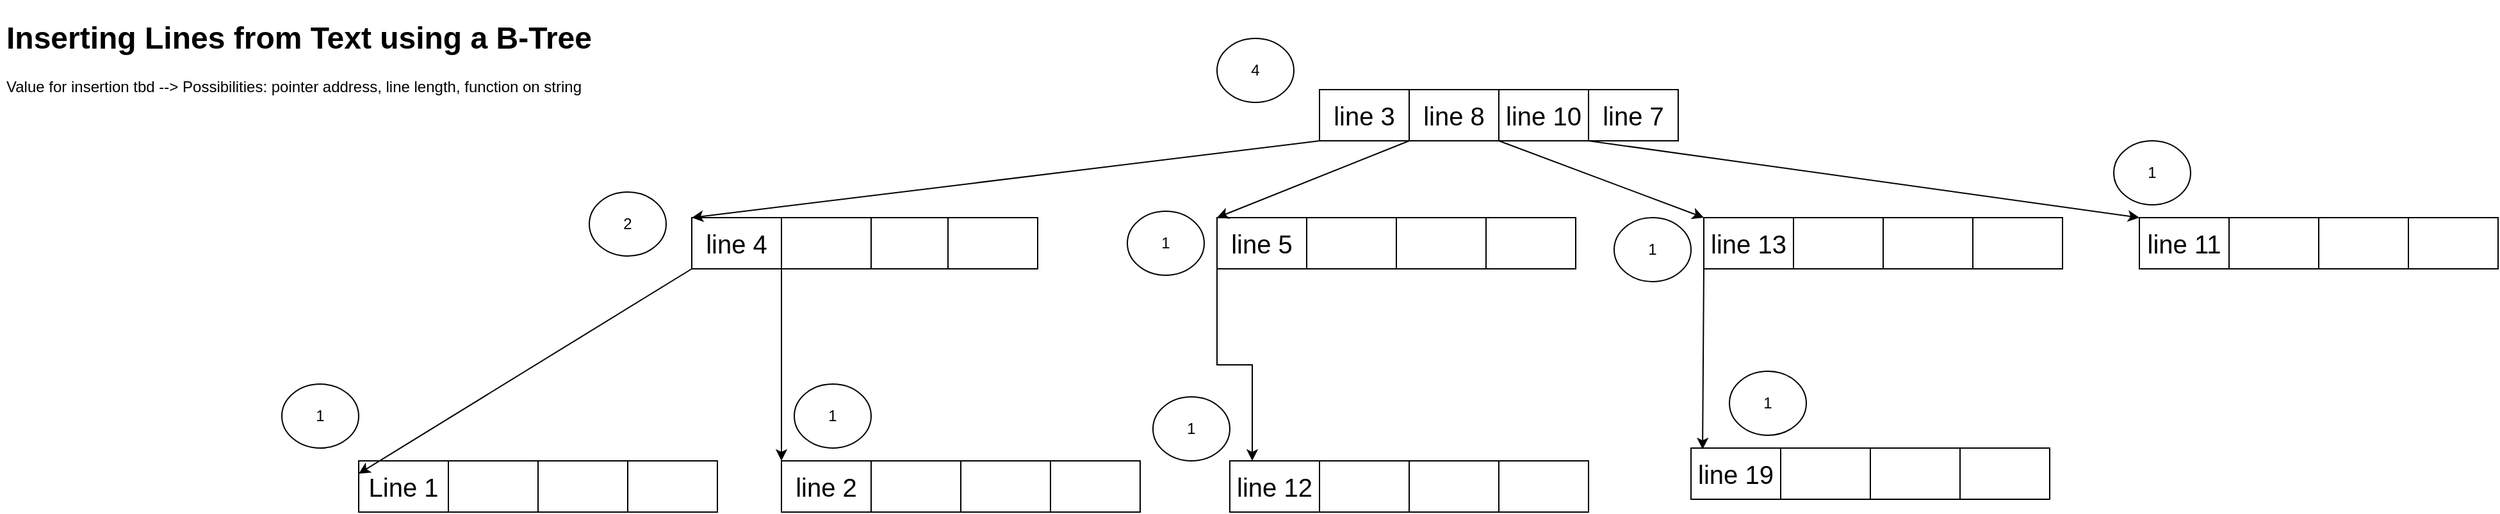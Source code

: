 <mxfile version="20.5.3" type="device"><diagram id="gk7dsXJBaDr_yVugtrdt" name="Page-1"><mxGraphModel dx="2912" dy="1122" grid="1" gridSize="10" guides="1" tooltips="1" connect="1" arrows="1" fold="1" page="1" pageScale="1" pageWidth="850" pageHeight="1100" math="0" shadow="0"><root><mxCell id="0"/><mxCell id="1" parent="0"/><mxCell id="bs_29YE0ZH8uC9sHmape-9" value="line 3" style="rounded=0;whiteSpace=wrap;html=1;fontSize=20;" parent="1" vertex="1"><mxGeometry x="260" y="90" width="70" height="40" as="geometry"/></mxCell><mxCell id="uPQfDZkoJX4d4yosJIUr-1" value="line 8" style="rounded=0;whiteSpace=wrap;html=1;fontSize=20;" vertex="1" parent="1"><mxGeometry x="330" y="90" width="70" height="40" as="geometry"/></mxCell><mxCell id="uPQfDZkoJX4d4yosJIUr-2" value="line 10" style="rounded=0;whiteSpace=wrap;html=1;fontSize=20;" vertex="1" parent="1"><mxGeometry x="400" y="90" width="70" height="40" as="geometry"/></mxCell><mxCell id="uPQfDZkoJX4d4yosJIUr-3" value="line 7" style="rounded=0;whiteSpace=wrap;html=1;fontSize=20;" vertex="1" parent="1"><mxGeometry x="470" y="90" width="70" height="40" as="geometry"/></mxCell><mxCell id="uPQfDZkoJX4d4yosJIUr-4" value="line 4" style="rounded=0;whiteSpace=wrap;html=1;fontSize=20;" vertex="1" parent="1"><mxGeometry x="-230" y="190" width="70" height="40" as="geometry"/></mxCell><mxCell id="uPQfDZkoJX4d4yosJIUr-5" value="" style="rounded=0;whiteSpace=wrap;html=1;fontSize=20;" vertex="1" parent="1"><mxGeometry x="-30" y="190" width="70" height="40" as="geometry"/></mxCell><mxCell id="uPQfDZkoJX4d4yosJIUr-6" value="" style="rounded=0;whiteSpace=wrap;html=1;fontSize=20;" vertex="1" parent="1"><mxGeometry x="-100" y="190" width="70" height="40" as="geometry"/></mxCell><mxCell id="uPQfDZkoJX4d4yosJIUr-7" value="" style="rounded=0;whiteSpace=wrap;html=1;fontSize=20;" vertex="1" parent="1"><mxGeometry x="-160" y="190" width="70" height="40" as="geometry"/></mxCell><mxCell id="uPQfDZkoJX4d4yosJIUr-57" style="edgeStyle=orthogonalEdgeStyle;rounded=0;orthogonalLoop=1;jettySize=auto;html=1;exitX=0;exitY=1;exitDx=0;exitDy=0;entryX=0.25;entryY=0;entryDx=0;entryDy=0;" edge="1" parent="1" source="uPQfDZkoJX4d4yosJIUr-8" target="uPQfDZkoJX4d4yosJIUr-28"><mxGeometry relative="1" as="geometry"/></mxCell><mxCell id="uPQfDZkoJX4d4yosJIUr-8" value="line 5" style="rounded=0;whiteSpace=wrap;html=1;fontSize=20;" vertex="1" parent="1"><mxGeometry x="180" y="190" width="70" height="40" as="geometry"/></mxCell><mxCell id="uPQfDZkoJX4d4yosJIUr-9" value="" style="rounded=0;whiteSpace=wrap;html=1;fontSize=20;" vertex="1" parent="1"><mxGeometry x="250" y="190" width="70" height="40" as="geometry"/></mxCell><mxCell id="uPQfDZkoJX4d4yosJIUr-10" value="" style="rounded=0;whiteSpace=wrap;html=1;fontSize=20;" vertex="1" parent="1"><mxGeometry x="320" y="190" width="70" height="40" as="geometry"/></mxCell><mxCell id="uPQfDZkoJX4d4yosJIUr-11" value="" style="rounded=0;whiteSpace=wrap;html=1;fontSize=20;" vertex="1" parent="1"><mxGeometry x="390" y="190" width="70" height="40" as="geometry"/></mxCell><mxCell id="uPQfDZkoJX4d4yosJIUr-12" value="line 13" style="rounded=0;whiteSpace=wrap;html=1;fontSize=20;" vertex="1" parent="1"><mxGeometry x="560" y="190" width="70" height="40" as="geometry"/></mxCell><mxCell id="uPQfDZkoJX4d4yosJIUr-13" value="" style="rounded=0;whiteSpace=wrap;html=1;fontSize=20;" vertex="1" parent="1"><mxGeometry x="630" y="190" width="70" height="40" as="geometry"/></mxCell><mxCell id="uPQfDZkoJX4d4yosJIUr-14" value="" style="rounded=0;whiteSpace=wrap;html=1;fontSize=20;" vertex="1" parent="1"><mxGeometry x="700" y="190" width="70" height="40" as="geometry"/></mxCell><mxCell id="uPQfDZkoJX4d4yosJIUr-15" value="" style="rounded=0;whiteSpace=wrap;html=1;fontSize=20;" vertex="1" parent="1"><mxGeometry x="770" y="190" width="70" height="40" as="geometry"/></mxCell><mxCell id="uPQfDZkoJX4d4yosJIUr-16" value="Line 1" style="rounded=0;whiteSpace=wrap;html=1;fontSize=20;" vertex="1" parent="1"><mxGeometry x="-490" y="380" width="70" height="40" as="geometry"/></mxCell><mxCell id="uPQfDZkoJX4d4yosJIUr-17" value="" style="rounded=0;whiteSpace=wrap;html=1;fontSize=20;" vertex="1" parent="1"><mxGeometry x="-420" y="380" width="70" height="40" as="geometry"/></mxCell><mxCell id="uPQfDZkoJX4d4yosJIUr-18" value="" style="rounded=0;whiteSpace=wrap;html=1;fontSize=20;" vertex="1" parent="1"><mxGeometry x="-350" y="380" width="70" height="40" as="geometry"/></mxCell><mxCell id="uPQfDZkoJX4d4yosJIUr-19" value="" style="rounded=0;whiteSpace=wrap;html=1;fontSize=20;" vertex="1" parent="1"><mxGeometry x="-280" y="380" width="70" height="40" as="geometry"/></mxCell><mxCell id="uPQfDZkoJX4d4yosJIUr-20" value="line 11" style="rounded=0;whiteSpace=wrap;html=1;fontSize=20;" vertex="1" parent="1"><mxGeometry x="900" y="190" width="70" height="40" as="geometry"/></mxCell><mxCell id="uPQfDZkoJX4d4yosJIUr-21" value="" style="rounded=0;whiteSpace=wrap;html=1;fontSize=20;" vertex="1" parent="1"><mxGeometry x="970" y="190" width="70" height="40" as="geometry"/></mxCell><mxCell id="uPQfDZkoJX4d4yosJIUr-22" value="" style="rounded=0;whiteSpace=wrap;html=1;fontSize=20;" vertex="1" parent="1"><mxGeometry x="1040" y="190" width="70" height="40" as="geometry"/></mxCell><mxCell id="uPQfDZkoJX4d4yosJIUr-23" value="" style="rounded=0;whiteSpace=wrap;html=1;fontSize=20;" vertex="1" parent="1"><mxGeometry x="1110" y="190" width="70" height="40" as="geometry"/></mxCell><mxCell id="uPQfDZkoJX4d4yosJIUr-24" value="line 2" style="rounded=0;whiteSpace=wrap;html=1;fontSize=20;" vertex="1" parent="1"><mxGeometry x="-160" y="380" width="70" height="40" as="geometry"/></mxCell><mxCell id="uPQfDZkoJX4d4yosJIUr-25" value="" style="rounded=0;whiteSpace=wrap;html=1;fontSize=20;" vertex="1" parent="1"><mxGeometry x="-90" y="380" width="70" height="40" as="geometry"/></mxCell><mxCell id="uPQfDZkoJX4d4yosJIUr-26" value="" style="rounded=0;whiteSpace=wrap;html=1;fontSize=20;" vertex="1" parent="1"><mxGeometry x="-20" y="380" width="70" height="40" as="geometry"/></mxCell><mxCell id="uPQfDZkoJX4d4yosJIUr-27" value="" style="rounded=0;whiteSpace=wrap;html=1;fontSize=20;" vertex="1" parent="1"><mxGeometry x="50" y="380" width="70" height="40" as="geometry"/></mxCell><mxCell id="uPQfDZkoJX4d4yosJIUr-28" value="line 12" style="rounded=0;whiteSpace=wrap;html=1;fontSize=20;" vertex="1" parent="1"><mxGeometry x="190" y="380" width="70" height="40" as="geometry"/></mxCell><mxCell id="uPQfDZkoJX4d4yosJIUr-29" value="" style="rounded=0;whiteSpace=wrap;html=1;fontSize=20;" vertex="1" parent="1"><mxGeometry x="260" y="380" width="70" height="40" as="geometry"/></mxCell><mxCell id="uPQfDZkoJX4d4yosJIUr-30" value="" style="rounded=0;whiteSpace=wrap;html=1;fontSize=20;" vertex="1" parent="1"><mxGeometry x="330" y="380" width="70" height="40" as="geometry"/></mxCell><mxCell id="uPQfDZkoJX4d4yosJIUr-31" value="" style="rounded=0;whiteSpace=wrap;html=1;fontSize=20;" vertex="1" parent="1"><mxGeometry x="400" y="380" width="70" height="40" as="geometry"/></mxCell><mxCell id="uPQfDZkoJX4d4yosJIUr-32" value="line 19" style="rounded=0;whiteSpace=wrap;html=1;fontSize=20;" vertex="1" parent="1"><mxGeometry x="550" y="370" width="70" height="40" as="geometry"/></mxCell><mxCell id="uPQfDZkoJX4d4yosJIUr-33" value="" style="rounded=0;whiteSpace=wrap;html=1;fontSize=20;" vertex="1" parent="1"><mxGeometry x="620" y="370" width="70" height="40" as="geometry"/></mxCell><mxCell id="uPQfDZkoJX4d4yosJIUr-34" value="" style="rounded=0;whiteSpace=wrap;html=1;fontSize=20;" vertex="1" parent="1"><mxGeometry x="690" y="370" width="70" height="40" as="geometry"/></mxCell><mxCell id="uPQfDZkoJX4d4yosJIUr-35" value="" style="rounded=0;whiteSpace=wrap;html=1;fontSize=20;" vertex="1" parent="1"><mxGeometry x="760" y="370" width="70" height="40" as="geometry"/></mxCell><mxCell id="uPQfDZkoJX4d4yosJIUr-36" value="" style="endArrow=classic;html=1;rounded=0;exitX=0;exitY=1;exitDx=0;exitDy=0;entryX=0;entryY=0;entryDx=0;entryDy=0;" edge="1" parent="1" source="bs_29YE0ZH8uC9sHmape-9" target="uPQfDZkoJX4d4yosJIUr-4"><mxGeometry width="50" height="50" relative="1" as="geometry"><mxPoint x="560" y="600" as="sourcePoint"/><mxPoint x="610" y="550" as="targetPoint"/></mxGeometry></mxCell><mxCell id="uPQfDZkoJX4d4yosJIUr-37" value="" style="endArrow=classic;html=1;rounded=0;exitX=0;exitY=1;exitDx=0;exitDy=0;entryX=0;entryY=0;entryDx=0;entryDy=0;" edge="1" parent="1" source="uPQfDZkoJX4d4yosJIUr-1" target="uPQfDZkoJX4d4yosJIUr-8"><mxGeometry width="50" height="50" relative="1" as="geometry"><mxPoint x="560" y="600" as="sourcePoint"/><mxPoint x="610" y="550" as="targetPoint"/></mxGeometry></mxCell><mxCell id="uPQfDZkoJX4d4yosJIUr-38" value="" style="endArrow=classic;html=1;rounded=0;exitX=1;exitY=1;exitDx=0;exitDy=0;entryX=0;entryY=0;entryDx=0;entryDy=0;" edge="1" parent="1" source="uPQfDZkoJX4d4yosJIUr-1" target="uPQfDZkoJX4d4yosJIUr-12"><mxGeometry width="50" height="50" relative="1" as="geometry"><mxPoint x="340" y="140" as="sourcePoint"/><mxPoint x="340" y="200" as="targetPoint"/></mxGeometry></mxCell><mxCell id="uPQfDZkoJX4d4yosJIUr-39" value="" style="endArrow=classic;html=1;rounded=0;exitX=0;exitY=1;exitDx=0;exitDy=0;entryX=0.129;entryY=0.025;entryDx=0;entryDy=0;entryPerimeter=0;" edge="1" parent="1" source="uPQfDZkoJX4d4yosJIUr-12" target="uPQfDZkoJX4d4yosJIUr-32"><mxGeometry width="50" height="50" relative="1" as="geometry"><mxPoint x="200" y="150" as="sourcePoint"/><mxPoint x="200" y="210" as="targetPoint"/></mxGeometry></mxCell><mxCell id="uPQfDZkoJX4d4yosJIUr-40" value="" style="endArrow=classic;html=1;rounded=0;exitX=0;exitY=1;exitDx=0;exitDy=0;entryX=0;entryY=0.25;entryDx=0;entryDy=0;" edge="1" parent="1" source="uPQfDZkoJX4d4yosJIUr-4" target="uPQfDZkoJX4d4yosJIUr-16"><mxGeometry width="50" height="50" relative="1" as="geometry"><mxPoint x="410" y="600" as="sourcePoint"/><mxPoint x="460" y="550" as="targetPoint"/></mxGeometry></mxCell><mxCell id="uPQfDZkoJX4d4yosJIUr-41" value="" style="endArrow=classic;html=1;rounded=0;exitX=0;exitY=1;exitDx=0;exitDy=0;entryX=0;entryY=0;entryDx=0;entryDy=0;" edge="1" parent="1" source="uPQfDZkoJX4d4yosJIUr-7" target="uPQfDZkoJX4d4yosJIUr-24"><mxGeometry width="50" height="50" relative="1" as="geometry"><mxPoint x="210" y="160" as="sourcePoint"/><mxPoint x="210" y="220" as="targetPoint"/></mxGeometry></mxCell><mxCell id="uPQfDZkoJX4d4yosJIUr-45" value="" style="endArrow=classic;html=1;rounded=0;exitX=0;exitY=1;exitDx=0;exitDy=0;entryX=0;entryY=0;entryDx=0;entryDy=0;" edge="1" parent="1" source="uPQfDZkoJX4d4yosJIUr-3" target="uPQfDZkoJX4d4yosJIUr-20"><mxGeometry width="50" height="50" relative="1" as="geometry"><mxPoint x="410" y="140" as="sourcePoint"/><mxPoint x="670" y="200" as="targetPoint"/></mxGeometry></mxCell><mxCell id="uPQfDZkoJX4d4yosJIUr-46" value="2" style="ellipse;whiteSpace=wrap;html=1;" vertex="1" parent="1"><mxGeometry x="-310" y="170" width="60" height="50" as="geometry"/></mxCell><mxCell id="uPQfDZkoJX4d4yosJIUr-48" value="4" style="ellipse;whiteSpace=wrap;html=1;" vertex="1" parent="1"><mxGeometry x="180" y="50" width="60" height="50" as="geometry"/></mxCell><mxCell id="uPQfDZkoJX4d4yosJIUr-49" value="1" style="ellipse;whiteSpace=wrap;html=1;" vertex="1" parent="1"><mxGeometry x="110" y="185" width="60" height="50" as="geometry"/></mxCell><mxCell id="uPQfDZkoJX4d4yosJIUr-50" value="1" style="ellipse;whiteSpace=wrap;html=1;" vertex="1" parent="1"><mxGeometry x="490" y="190" width="60" height="50" as="geometry"/></mxCell><mxCell id="uPQfDZkoJX4d4yosJIUr-51" value="1" style="ellipse;whiteSpace=wrap;html=1;" vertex="1" parent="1"><mxGeometry x="880" y="130" width="60" height="50" as="geometry"/></mxCell><mxCell id="uPQfDZkoJX4d4yosJIUr-52" value="1" style="ellipse;whiteSpace=wrap;html=1;" vertex="1" parent="1"><mxGeometry x="-550" y="320" width="60" height="50" as="geometry"/></mxCell><mxCell id="uPQfDZkoJX4d4yosJIUr-53" value="1" style="ellipse;whiteSpace=wrap;html=1;" vertex="1" parent="1"><mxGeometry x="-150" y="320" width="60" height="50" as="geometry"/></mxCell><mxCell id="uPQfDZkoJX4d4yosJIUr-54" value="1" style="ellipse;whiteSpace=wrap;html=1;" vertex="1" parent="1"><mxGeometry x="130" y="330" width="60" height="50" as="geometry"/></mxCell><mxCell id="uPQfDZkoJX4d4yosJIUr-55" value="1" style="ellipse;whiteSpace=wrap;html=1;" vertex="1" parent="1"><mxGeometry x="580" y="310" width="60" height="50" as="geometry"/></mxCell><mxCell id="uPQfDZkoJX4d4yosJIUr-61" value="&lt;h1&gt;Inserting Lines from Text using a B-Tree&lt;/h1&gt;&lt;div&gt;Value for insertion tbd --&amp;gt; Possibilities: pointer address, line length, function on string&lt;/div&gt;" style="text;html=1;strokeColor=none;fillColor=none;spacing=5;spacingTop=-20;whiteSpace=wrap;overflow=hidden;rounded=0;" vertex="1" parent="1"><mxGeometry x="-770" y="30" width="480" height="120" as="geometry"/></mxCell></root></mxGraphModel></diagram></mxfile>